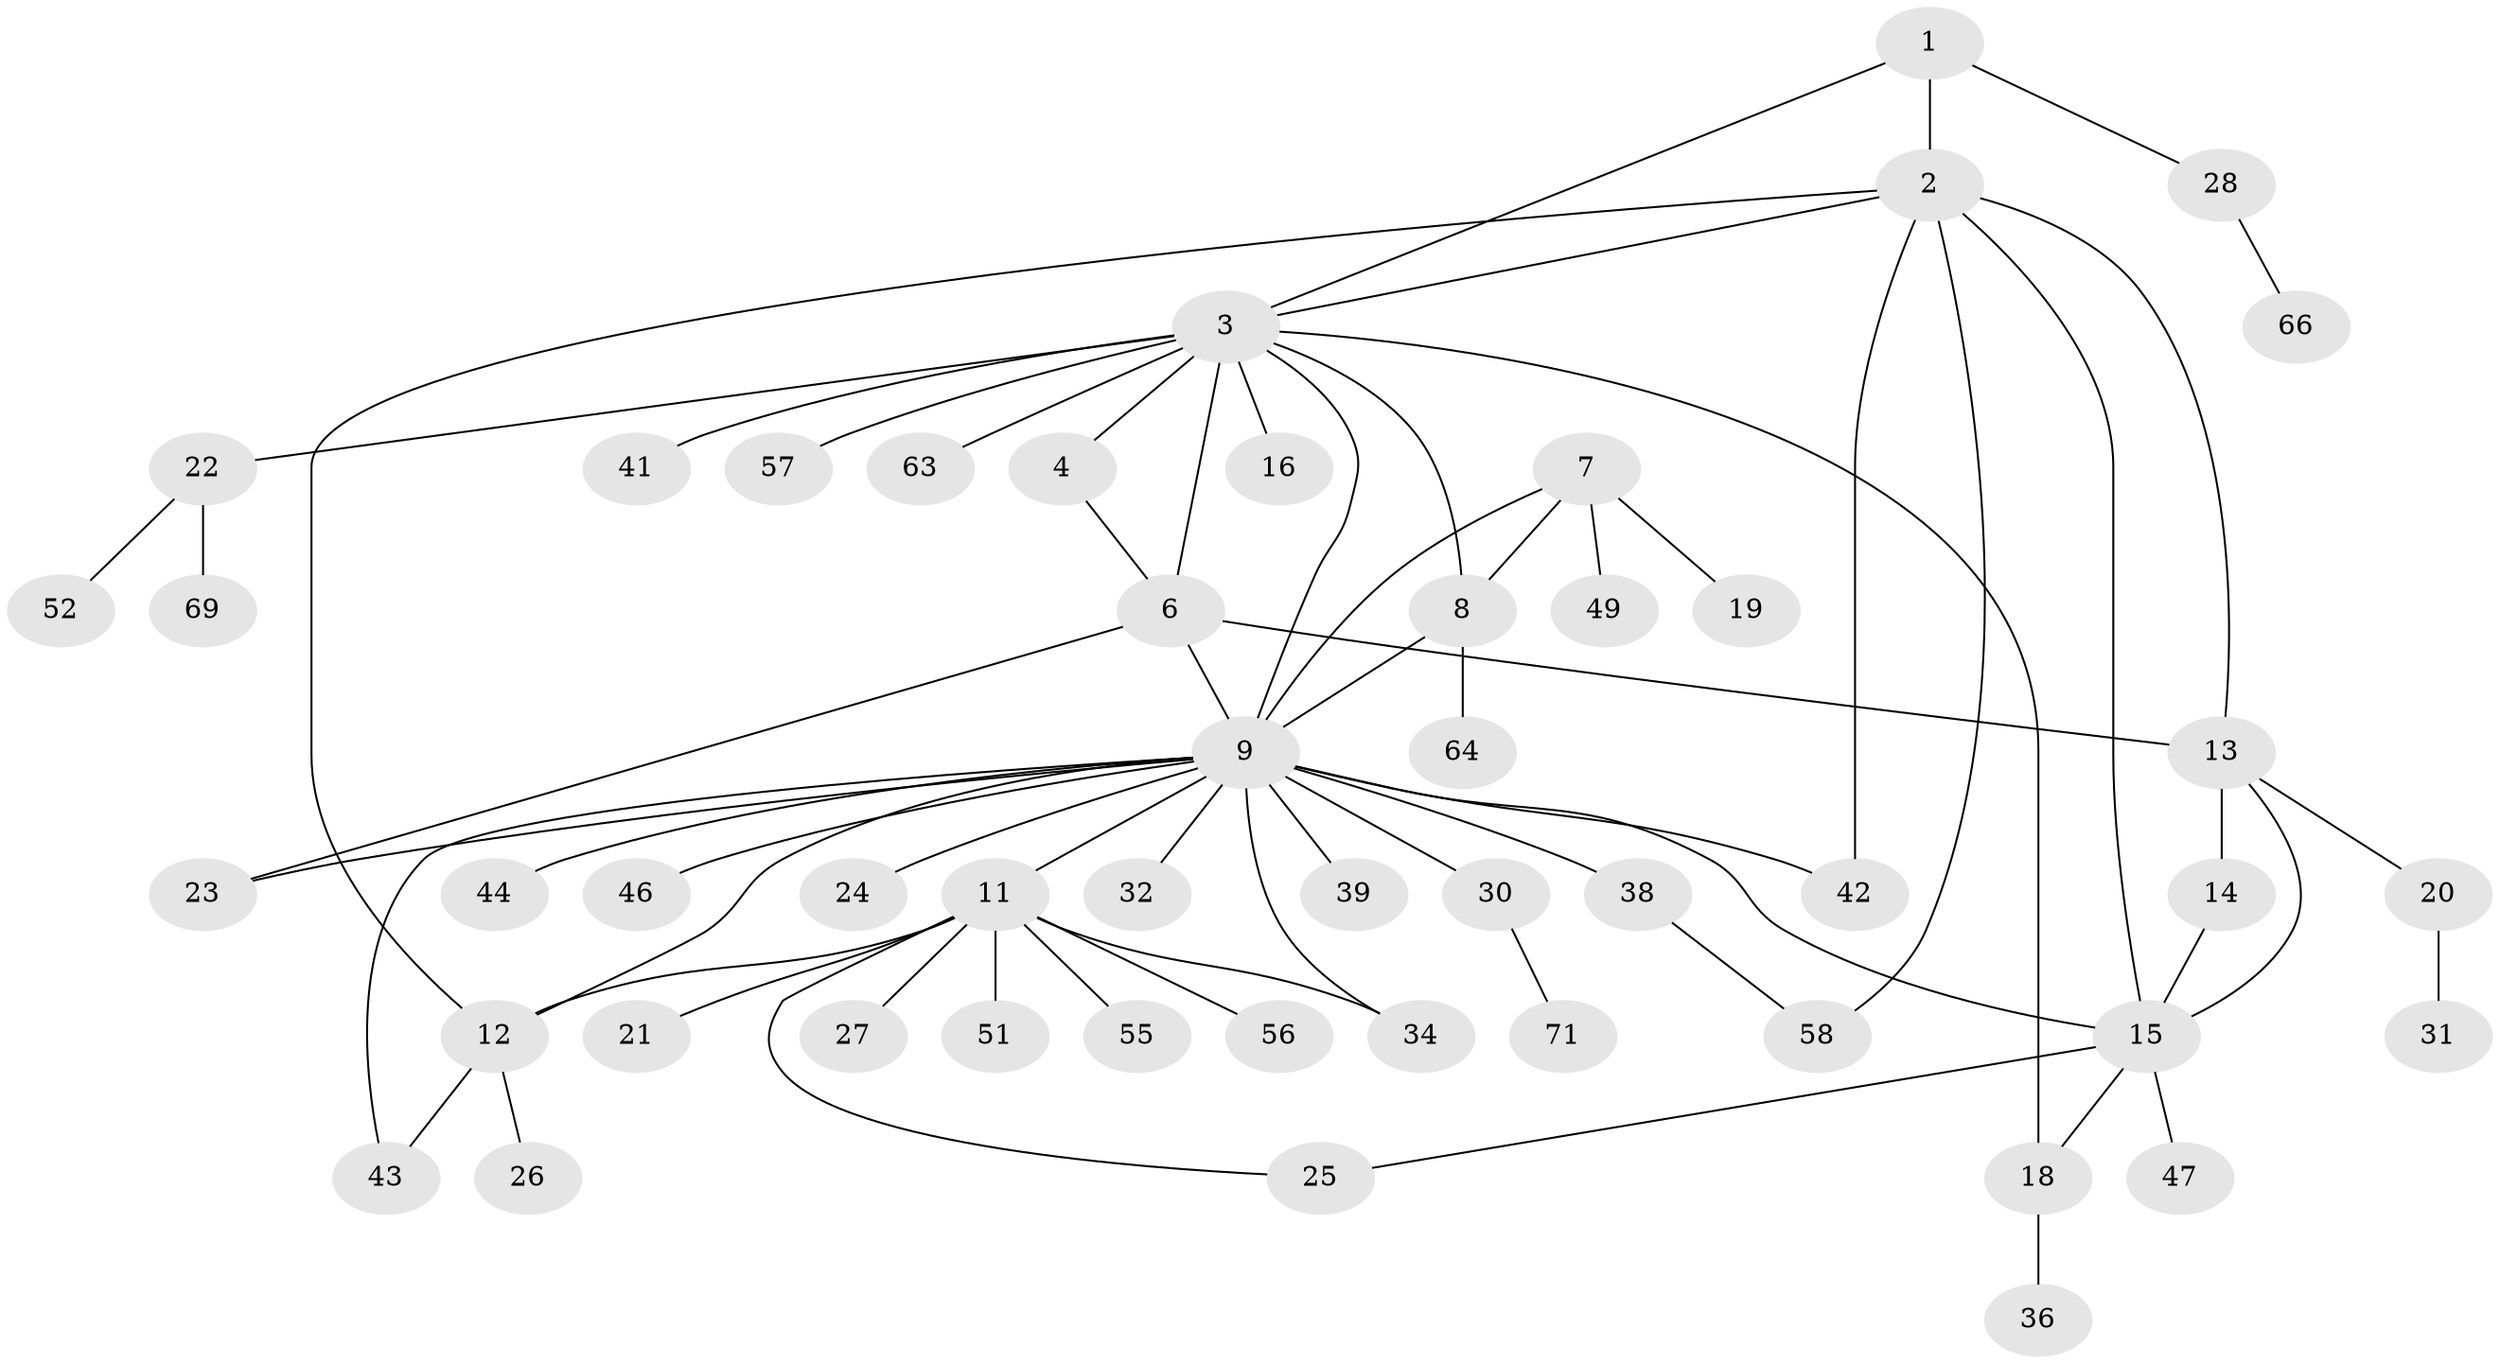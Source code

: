 // original degree distribution, {4: 0.04225352112676056, 7: 0.056338028169014086, 2: 0.2676056338028169, 6: 0.014084507042253521, 5: 0.028169014084507043, 11: 0.014084507042253521, 10: 0.028169014084507043, 3: 0.056338028169014086, 9: 0.014084507042253521, 1: 0.4788732394366197}
// Generated by graph-tools (version 1.1) at 2025/42/03/06/25 10:42:08]
// undirected, 50 vertices, 67 edges
graph export_dot {
graph [start="1"]
  node [color=gray90,style=filled];
  1 [super="+48"];
  2 [super="+50"];
  3 [super="+5"];
  4;
  6 [super="+45"];
  7 [super="+59"];
  8 [super="+54"];
  9 [super="+10"];
  11 [super="+29"];
  12 [super="+17"];
  13 [super="+65"];
  14 [super="+61"];
  15 [super="+35"];
  16;
  18;
  19 [super="+67"];
  20;
  21;
  22 [super="+33"];
  23;
  24 [super="+62"];
  25;
  26 [super="+68"];
  27;
  28 [super="+37"];
  30 [super="+53"];
  31 [super="+40"];
  32;
  34 [super="+70"];
  36;
  38;
  39;
  41;
  42;
  43;
  44 [super="+60"];
  46;
  47;
  49;
  51;
  52;
  55;
  56;
  57;
  58;
  63;
  64;
  66;
  69;
  71;
  1 -- 2;
  1 -- 3;
  1 -- 28;
  2 -- 3;
  2 -- 12;
  2 -- 13;
  2 -- 42;
  2 -- 58;
  2 -- 15;
  3 -- 8;
  3 -- 16;
  3 -- 41;
  3 -- 63;
  3 -- 18;
  3 -- 4;
  3 -- 6;
  3 -- 22;
  3 -- 57;
  3 -- 9;
  4 -- 6;
  6 -- 9;
  6 -- 13 [weight=2];
  6 -- 23;
  7 -- 8;
  7 -- 9;
  7 -- 19;
  7 -- 49;
  8 -- 9;
  8 -- 64;
  9 -- 15 [weight=2];
  9 -- 30;
  9 -- 38;
  9 -- 39;
  9 -- 43;
  9 -- 44;
  9 -- 32;
  9 -- 42;
  9 -- 11;
  9 -- 12;
  9 -- 46;
  9 -- 23;
  9 -- 24;
  9 -- 34;
  11 -- 12;
  11 -- 21;
  11 -- 25;
  11 -- 27;
  11 -- 34;
  11 -- 51;
  11 -- 55;
  11 -- 56;
  12 -- 26;
  12 -- 43;
  13 -- 14;
  13 -- 15;
  13 -- 20;
  14 -- 15;
  15 -- 18;
  15 -- 25;
  15 -- 47;
  18 -- 36;
  20 -- 31;
  22 -- 52;
  22 -- 69;
  28 -- 66;
  30 -- 71;
  38 -- 58;
}

